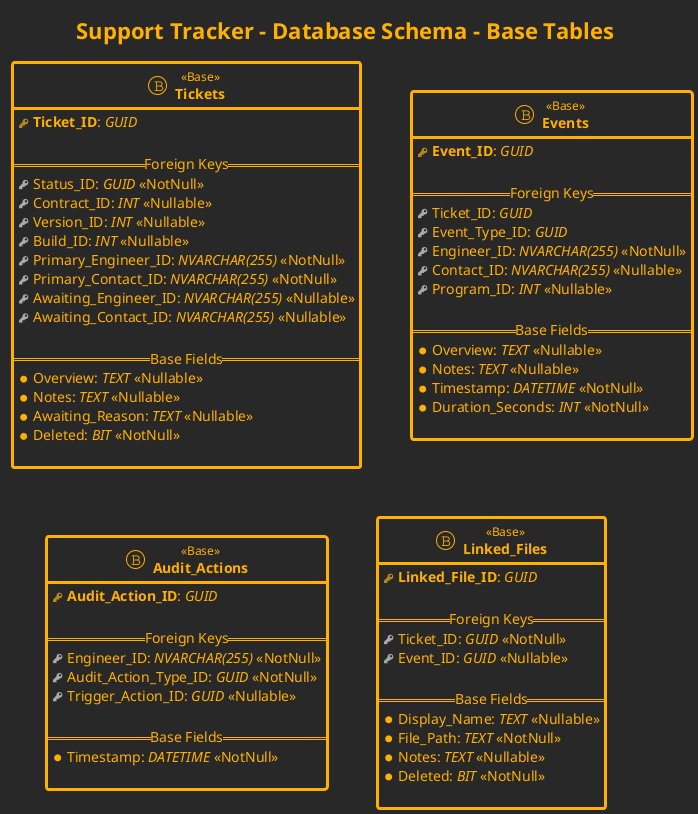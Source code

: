 @startuml "Support Tracker - Database Schema Base Tables"

' Definitions
' -----------

!define primary_key(_field) <b><color:#b8861b><&key></color> _field</b>
!define primary_key(_field, _type) <b><color:#b8861b><&key></color> _field</b>: <i>_type</i>

!define foreign_key(_field) <color:#aaaaaa><&key></color> _field
!define foreign_key(_field, _type) <color:#aaaaaa><&key></color> _field: <i>_type</i>
!define foreign_key(_field, _type, _null) <color:#aaaaaa><&key></color> _field: <i>_type</i> <<_null>>

!define field(_field) <&media-record> _field
!define field(_field, _type) <&media-record> _field: <i>_type</i>
!define field(_field, _type, _null) <&media-record> _field: <i>_type</i> <<_null>>

!define table(_field) entity "<b>_field</b>" as _field << (T, white) >>
!define table(_field, _type) entity "<b>_field</b>" as _field << (T, white) >> <<_type>>

!define base_table(_field) entity "<b>_field</b>" as _field << (B, #282828) >> <<Base>>
!define junction_table(_field) entity "<b>_field</b>" as _field << (J, #282828) >> <<Junction>>
!define lookup_table(_field) entity "<b>_field</b>" as _field << (L, #282828) >> <<Lookup>>


' Styling
' --------

top to bottom direction

hide empty members

skinparam defaultFontStyle Monospaced
skinparam shadowing false
skinparam handwritten false
skinparam roundcorner 5
skinparam linetype ortho
skinparam nodesep 50
skinparam ranksep 50

' Applying theme
!theme crt-amber

skinparam class {
    FontSize 14
    BorderThickness 3
}

' Title
' ------

title Support Tracker - Database Schema - Base Tables


' Entities
' ---------

base_table(Tickets)
{
    primary_key(Ticket_ID, GUID)

    == Foreign Keys ==
    foreign_key(Status_ID, GUID, NotNull)
    foreign_key(Contract_ID, INT, Nullable)
    foreign_key(Version_ID, INT, Nullable)
    foreign_key(Build_ID, INT, Nullable)
    foreign_key(Primary_Engineer_ID, NVARCHAR(255), NotNull)
    foreign_key(Primary_Contact_ID, NVARCHAR(255), NotNull)
    foreign_key(Awaiting_Engineer_ID, NVARCHAR(255), Nullable)
    foreign_key(Awaiting_Contact_ID, NVARCHAR(255), Nullable)
    
    == Base Fields ==
    field(Overview, TEXT, Nullable)
    field(Notes, TEXT, Nullable)
    field(Awaiting_Reason, TEXT, Nullable)
    field(Deleted, BIT, NotNull)

}

base_table(Events)
{
    primary_key(Event_ID, GUID)

    == Foreign Keys ==
    foreign_key(Ticket_ID, GUID)
    foreign_key(Event_Type_ID, GUID)
    foreign_key(Engineer_ID, NVARCHAR(255), NotNull)
    foreign_key(Contact_ID, NVARCHAR(255), Nullable)
    foreign_key(Program_ID, INT, Nullable)
    
    == Base Fields ==
    field(Overview, TEXT, Nullable)
    field(Notes, TEXT, Nullable)
    field(Timestamp, DATETIME, NotNull)
    field(Duration_Seconds, INT, NotNull)

}

base_table(Audit_Actions)
{
    primary_key(Audit_Action_ID, GUID)

    == Foreign Keys ==
    foreign_key(Engineer_ID, NVARCHAR(255), NotNull)
    foreign_key(Audit_Action_Type_ID, GUID, NotNull)
    foreign_key(Trigger_Action_ID, GUID, Nullable)
    
    == Base Fields ==
    field(Timestamp, DATETIME, NotNull)

}

base_table(Linked_Files)
{
    primary_key(Linked_File_ID, GUID)

    == Foreign Keys ==
    foreign_key(Ticket_ID, GUID, NotNull)
    foreign_key(Event_ID, GUID, Nullable)
    
    == Base Fields ==
    field(Display_Name, TEXT, Nullable)
    field(File_Path, TEXT, NotNull)
    field(Notes, TEXT, Nullable)
    field(Deleted, BIT, NotNull)

}

@enduml
